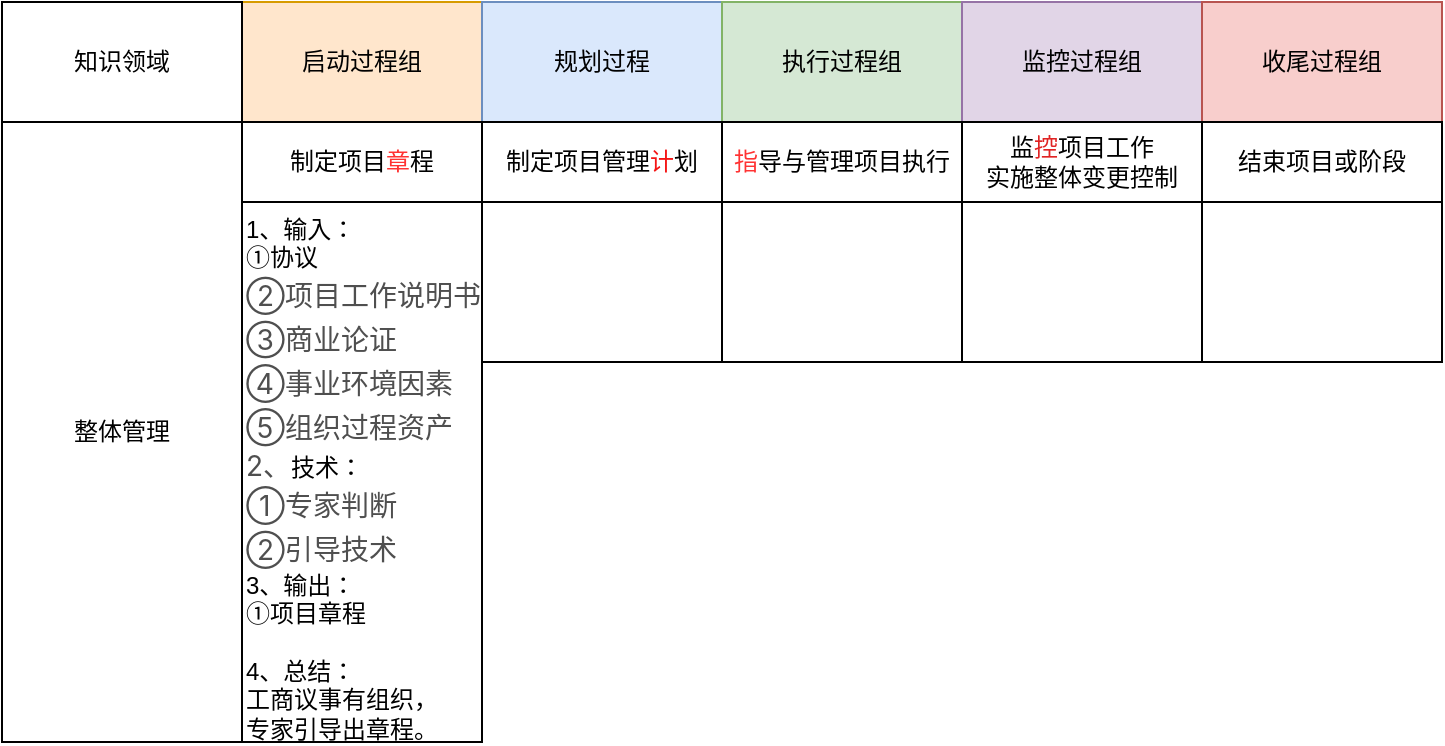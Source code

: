 <mxfile version="22.0.6" type="github">
  <diagram name="第 1 页" id="hXnC2p4p0rNhq8ccNKQz">
    <mxGraphModel dx="861" dy="504" grid="1" gridSize="10" guides="1" tooltips="1" connect="1" arrows="1" fold="1" page="1" pageScale="1" pageWidth="827" pageHeight="1169" math="0" shadow="0">
      <root>
        <mxCell id="0" />
        <mxCell id="1" parent="0" />
        <mxCell id="aVHi_4DhGkGElkxJ4JL5-1" value="启动过程组" style="rounded=0;whiteSpace=wrap;html=1;fillColor=#ffe6cc;strokeColor=#d79b00;" vertex="1" parent="1">
          <mxGeometry x="200" y="40" width="120" height="60" as="geometry" />
        </mxCell>
        <mxCell id="aVHi_4DhGkGElkxJ4JL5-2" value="规划过程" style="rounded=0;whiteSpace=wrap;html=1;fillColor=#dae8fc;strokeColor=#6c8ebf;" vertex="1" parent="1">
          <mxGeometry x="320" y="40" width="120" height="60" as="geometry" />
        </mxCell>
        <mxCell id="aVHi_4DhGkGElkxJ4JL5-3" value="执行过程组" style="rounded=0;whiteSpace=wrap;html=1;fillColor=#d5e8d4;strokeColor=#82b366;" vertex="1" parent="1">
          <mxGeometry x="440" y="40" width="120" height="60" as="geometry" />
        </mxCell>
        <mxCell id="aVHi_4DhGkGElkxJ4JL5-4" value="监控过程组" style="rounded=0;whiteSpace=wrap;html=1;fillColor=#e1d5e7;strokeColor=#9673a6;" vertex="1" parent="1">
          <mxGeometry x="560" y="40" width="120" height="60" as="geometry" />
        </mxCell>
        <mxCell id="aVHi_4DhGkGElkxJ4JL5-5" value="收尾过程组" style="rounded=0;whiteSpace=wrap;html=1;fillColor=#f8cecc;strokeColor=#b85450;" vertex="1" parent="1">
          <mxGeometry x="680" y="40" width="120" height="60" as="geometry" />
        </mxCell>
        <mxCell id="aVHi_4DhGkGElkxJ4JL5-6" value="知识领域" style="rounded=0;whiteSpace=wrap;html=1;" vertex="1" parent="1">
          <mxGeometry x="80" y="40" width="120" height="60" as="geometry" />
        </mxCell>
        <mxCell id="aVHi_4DhGkGElkxJ4JL5-7" value="整体管理" style="rounded=0;whiteSpace=wrap;html=1;" vertex="1" parent="1">
          <mxGeometry x="80" y="100" width="120" height="310" as="geometry" />
        </mxCell>
        <mxCell id="aVHi_4DhGkGElkxJ4JL5-8" value="制定项目&lt;font color=&quot;#ff3333&quot;&gt;章&lt;/font&gt;程" style="rounded=0;whiteSpace=wrap;html=1;" vertex="1" parent="1">
          <mxGeometry x="200" y="100" width="120" height="40" as="geometry" />
        </mxCell>
        <mxCell id="aVHi_4DhGkGElkxJ4JL5-9" value="制定项目管理&lt;font color=&quot;#f41515&quot;&gt;计&lt;/font&gt;划" style="rounded=0;whiteSpace=wrap;html=1;" vertex="1" parent="1">
          <mxGeometry x="320" y="100" width="120" height="40" as="geometry" />
        </mxCell>
        <mxCell id="aVHi_4DhGkGElkxJ4JL5-10" value="&lt;font color=&quot;#ff3333&quot;&gt;指&lt;/font&gt;导与管理项目执行" style="rounded=0;whiteSpace=wrap;html=1;" vertex="1" parent="1">
          <mxGeometry x="440" y="100" width="120" height="40" as="geometry" />
        </mxCell>
        <mxCell id="aVHi_4DhGkGElkxJ4JL5-11" value="监&lt;font color=&quot;#e02424&quot;&gt;控&lt;/font&gt;项目工作&lt;br&gt;实施整体变更控制" style="rounded=0;whiteSpace=wrap;html=1;" vertex="1" parent="1">
          <mxGeometry x="560" y="100" width="120" height="40" as="geometry" />
        </mxCell>
        <mxCell id="aVHi_4DhGkGElkxJ4JL5-12" value="结束项目或阶段" style="rounded=0;whiteSpace=wrap;html=1;" vertex="1" parent="1">
          <mxGeometry x="680" y="100" width="120" height="40" as="geometry" />
        </mxCell>
        <mxCell id="aVHi_4DhGkGElkxJ4JL5-13" value="1、输入：&lt;br&gt;①协议&lt;p style=&quot;box-sizing: border-box; outline: 0px; margin: 0px; padding: 0px; font-size: 14px; color: rgb(79, 79, 79); overflow: auto hidden; line-height: 22px; overflow-wrap: break-word; font-family: -apple-system, &amp;quot;SF UI Text&amp;quot;, Arial, &amp;quot;PingFang SC&amp;quot;, &amp;quot;Hiragino Sans GB&amp;quot;, &amp;quot;Microsoft YaHei&amp;quot;, &amp;quot;WenQuanYi Micro Hei&amp;quot;, sans-serif, SimHei, SimSun; background-color: rgb(255, 255, 255);&quot;&gt;②项目工作说明书&lt;/p&gt;&lt;p style=&quot;box-sizing: border-box; outline: 0px; margin: 0px; padding: 0px; font-size: 14px; color: rgb(79, 79, 79); overflow: auto hidden; line-height: 22px; overflow-wrap: break-word; font-family: -apple-system, &amp;quot;SF UI Text&amp;quot;, Arial, &amp;quot;PingFang SC&amp;quot;, &amp;quot;Hiragino Sans GB&amp;quot;, &amp;quot;Microsoft YaHei&amp;quot;, &amp;quot;WenQuanYi Micro Hei&amp;quot;, sans-serif, SimHei, SimSun; background-color: rgb(255, 255, 255);&quot;&gt;③商业论证&lt;/p&gt;&lt;p style=&quot;box-sizing: border-box; outline: 0px; margin: 0px; padding: 0px; font-size: 14px; color: rgb(79, 79, 79); overflow: auto hidden; line-height: 22px; overflow-wrap: break-word; font-family: -apple-system, &amp;quot;SF UI Text&amp;quot;, Arial, &amp;quot;PingFang SC&amp;quot;, &amp;quot;Hiragino Sans GB&amp;quot;, &amp;quot;Microsoft YaHei&amp;quot;, &amp;quot;WenQuanYi Micro Hei&amp;quot;, sans-serif, SimHei, SimSun; background-color: rgb(255, 255, 255);&quot;&gt;④事业环境因素&lt;/p&gt;&lt;p style=&quot;box-sizing: border-box; outline: 0px; margin: 0px; padding: 0px; font-size: 14px; color: rgb(79, 79, 79); overflow: auto hidden; line-height: 22px; overflow-wrap: break-word; font-family: -apple-system, &amp;quot;SF UI Text&amp;quot;, Arial, &amp;quot;PingFang SC&amp;quot;, &amp;quot;Hiragino Sans GB&amp;quot;, &amp;quot;Microsoft YaHei&amp;quot;, &amp;quot;WenQuanYi Micro Hei&amp;quot;, sans-serif, SimHei, SimSun; background-color: rgb(255, 255, 255);&quot;&gt;⑤组织过程资产&lt;/p&gt;&lt;font face=&quot;-apple-system, SF UI Text, Arial, PingFang SC, Hiragino Sans GB, Microsoft YaHei, WenQuanYi Micro Hei, sans-serif, SimHei, SimSun&quot; color=&quot;#4f4f4f&quot;&gt;&lt;span style=&quot;font-size: 14px; background-color: rgb(255, 255, 255);&quot;&gt;2、&lt;/span&gt;&lt;/font&gt;技术：&lt;br&gt;&lt;p style=&quot;box-sizing: border-box; outline: 0px; margin: 0px; padding: 0px; font-size: 14px; color: rgb(79, 79, 79); overflow: auto hidden; line-height: 22px; overflow-wrap: break-word; font-family: -apple-system, &amp;quot;SF UI Text&amp;quot;, Arial, &amp;quot;PingFang SC&amp;quot;, &amp;quot;Hiragino Sans GB&amp;quot;, &amp;quot;Microsoft YaHei&amp;quot;, &amp;quot;WenQuanYi Micro Hei&amp;quot;, sans-serif, SimHei, SimSun; background-color: rgb(255, 255, 255);&quot;&gt;①专家判断&lt;/p&gt;&lt;p style=&quot;box-sizing: border-box; outline: 0px; margin: 0px; padding: 0px; font-size: 14px; color: rgb(79, 79, 79); overflow: auto hidden; line-height: 22px; overflow-wrap: break-word; font-family: -apple-system, &amp;quot;SF UI Text&amp;quot;, Arial, &amp;quot;PingFang SC&amp;quot;, &amp;quot;Hiragino Sans GB&amp;quot;, &amp;quot;Microsoft YaHei&amp;quot;, &amp;quot;WenQuanYi Micro Hei&amp;quot;, sans-serif, SimHei, SimSun; background-color: rgb(255, 255, 255);&quot;&gt;②引导技术&lt;/p&gt;3、输出：&lt;br&gt;①项目章程&lt;br&gt;&lt;br&gt;4、总结：&lt;br&gt;工商议事有组织，&lt;br&gt;专家引导出章程。" style="rounded=0;whiteSpace=wrap;html=1;align=left;verticalAlign=top;" vertex="1" parent="1">
          <mxGeometry x="200" y="140" width="120" height="270" as="geometry" />
        </mxCell>
        <mxCell id="aVHi_4DhGkGElkxJ4JL5-14" value="" style="rounded=0;whiteSpace=wrap;html=1;" vertex="1" parent="1">
          <mxGeometry x="320" y="140" width="120" height="80" as="geometry" />
        </mxCell>
        <mxCell id="aVHi_4DhGkGElkxJ4JL5-15" value="" style="rounded=0;whiteSpace=wrap;html=1;" vertex="1" parent="1">
          <mxGeometry x="440" y="140" width="120" height="80" as="geometry" />
        </mxCell>
        <mxCell id="aVHi_4DhGkGElkxJ4JL5-16" value="" style="rounded=0;whiteSpace=wrap;html=1;" vertex="1" parent="1">
          <mxGeometry x="560" y="140" width="120" height="80" as="geometry" />
        </mxCell>
        <mxCell id="aVHi_4DhGkGElkxJ4JL5-17" value="" style="rounded=0;whiteSpace=wrap;html=1;" vertex="1" parent="1">
          <mxGeometry x="680" y="140" width="120" height="80" as="geometry" />
        </mxCell>
      </root>
    </mxGraphModel>
  </diagram>
</mxfile>
